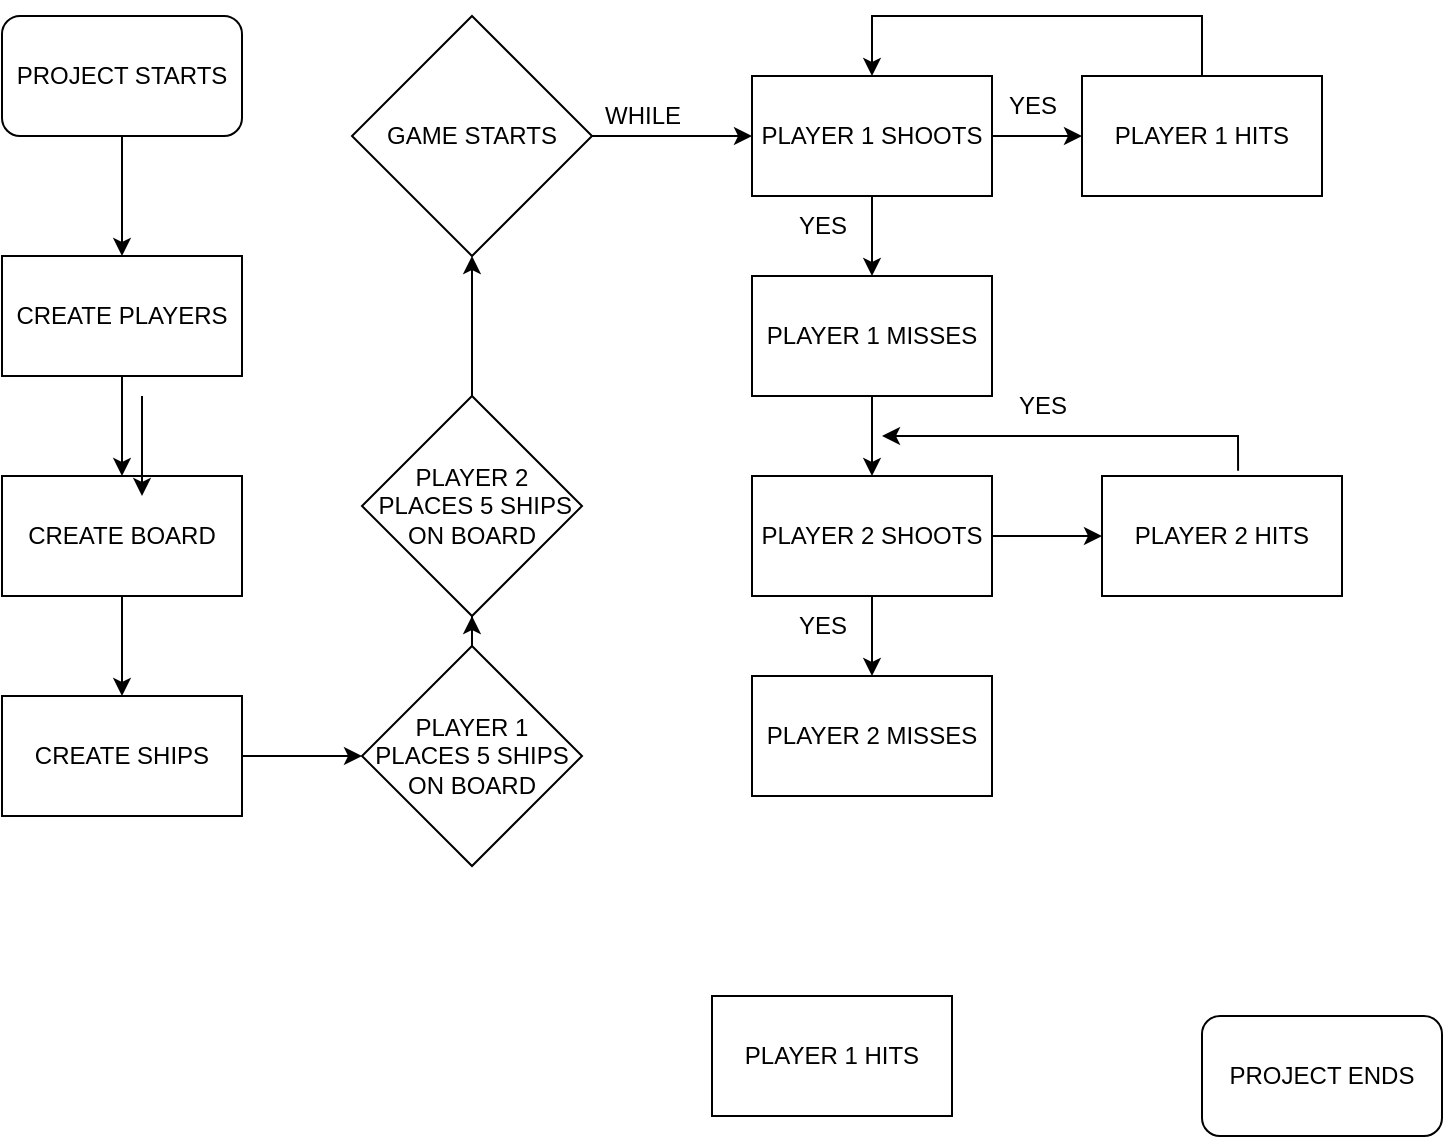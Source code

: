 <mxfile version="21.1.7" type="device">
  <diagram name="Page-1" id="ap8KMKJoZVzwejJ5fVCv">
    <mxGraphModel dx="1050" dy="545" grid="1" gridSize="10" guides="1" tooltips="1" connect="1" arrows="1" fold="1" page="1" pageScale="1" pageWidth="850" pageHeight="1100" math="0" shadow="0">
      <root>
        <mxCell id="0" />
        <mxCell id="1" parent="0" />
        <mxCell id="nP9M1XI74gTC-gEkKGo9-7" value="" style="edgeStyle=orthogonalEdgeStyle;rounded=0;orthogonalLoop=1;jettySize=auto;html=1;" edge="1" parent="1" source="nP9M1XI74gTC-gEkKGo9-1" target="nP9M1XI74gTC-gEkKGo9-4">
          <mxGeometry relative="1" as="geometry" />
        </mxCell>
        <mxCell id="nP9M1XI74gTC-gEkKGo9-1" value="PROJECT STARTS" style="rounded=1;whiteSpace=wrap;html=1;" vertex="1" parent="1">
          <mxGeometry x="80" y="20" width="120" height="60" as="geometry" />
        </mxCell>
        <mxCell id="nP9M1XI74gTC-gEkKGo9-2" value="PROJECT ENDS" style="rounded=1;whiteSpace=wrap;html=1;" vertex="1" parent="1">
          <mxGeometry x="680" y="520" width="120" height="60" as="geometry" />
        </mxCell>
        <mxCell id="nP9M1XI74gTC-gEkKGo9-9" value="" style="edgeStyle=orthogonalEdgeStyle;rounded=0;orthogonalLoop=1;jettySize=auto;html=1;" edge="1" parent="1" source="nP9M1XI74gTC-gEkKGo9-3" target="nP9M1XI74gTC-gEkKGo9-5">
          <mxGeometry relative="1" as="geometry" />
        </mxCell>
        <mxCell id="nP9M1XI74gTC-gEkKGo9-3" value="CREATE BOARD" style="rounded=0;whiteSpace=wrap;html=1;" vertex="1" parent="1">
          <mxGeometry x="80" y="250" width="120" height="60" as="geometry" />
        </mxCell>
        <mxCell id="nP9M1XI74gTC-gEkKGo9-8" value="" style="edgeStyle=orthogonalEdgeStyle;rounded=0;orthogonalLoop=1;jettySize=auto;html=1;" edge="1" parent="1" source="nP9M1XI74gTC-gEkKGo9-4" target="nP9M1XI74gTC-gEkKGo9-3">
          <mxGeometry relative="1" as="geometry" />
        </mxCell>
        <mxCell id="nP9M1XI74gTC-gEkKGo9-4" value="CREATE PLAYERS" style="rounded=0;whiteSpace=wrap;html=1;" vertex="1" parent="1">
          <mxGeometry x="80" y="140" width="120" height="60" as="geometry" />
        </mxCell>
        <mxCell id="nP9M1XI74gTC-gEkKGo9-11" value="" style="edgeStyle=orthogonalEdgeStyle;rounded=0;orthogonalLoop=1;jettySize=auto;html=1;" edge="1" parent="1" source="nP9M1XI74gTC-gEkKGo9-5">
          <mxGeometry relative="1" as="geometry">
            <mxPoint x="260" y="390" as="targetPoint" />
          </mxGeometry>
        </mxCell>
        <mxCell id="nP9M1XI74gTC-gEkKGo9-5" value="CREATE SHIPS" style="rounded=0;whiteSpace=wrap;html=1;" vertex="1" parent="1">
          <mxGeometry x="80" y="360" width="120" height="60" as="geometry" />
        </mxCell>
        <mxCell id="nP9M1XI74gTC-gEkKGo9-56" value="" style="edgeStyle=orthogonalEdgeStyle;rounded=0;orthogonalLoop=1;jettySize=auto;html=1;" edge="1" parent="1" source="nP9M1XI74gTC-gEkKGo9-6" target="nP9M1XI74gTC-gEkKGo9-26">
          <mxGeometry relative="1" as="geometry" />
        </mxCell>
        <mxCell id="nP9M1XI74gTC-gEkKGo9-59" value="" style="edgeStyle=orthogonalEdgeStyle;rounded=0;orthogonalLoop=1;jettySize=auto;html=1;" edge="1" parent="1" source="nP9M1XI74gTC-gEkKGo9-6" target="nP9M1XI74gTC-gEkKGo9-41">
          <mxGeometry relative="1" as="geometry" />
        </mxCell>
        <mxCell id="nP9M1XI74gTC-gEkKGo9-6" value="PLAYER 2 SHOOTS" style="rounded=0;whiteSpace=wrap;html=1;" vertex="1" parent="1">
          <mxGeometry x="455" y="250" width="120" height="60" as="geometry" />
        </mxCell>
        <mxCell id="nP9M1XI74gTC-gEkKGo9-16" value="" style="edgeStyle=orthogonalEdgeStyle;rounded=0;orthogonalLoop=1;jettySize=auto;html=1;" edge="1" parent="1" source="nP9M1XI74gTC-gEkKGo9-14" target="nP9M1XI74gTC-gEkKGo9-15">
          <mxGeometry relative="1" as="geometry" />
        </mxCell>
        <mxCell id="nP9M1XI74gTC-gEkKGo9-14" value="PLAYER 1&lt;br&gt;PLACES 5 SHIPS ON BOARD" style="rhombus;whiteSpace=wrap;html=1;" vertex="1" parent="1">
          <mxGeometry x="260" y="335" width="110" height="110" as="geometry" />
        </mxCell>
        <mxCell id="nP9M1XI74gTC-gEkKGo9-19" value="" style="edgeStyle=orthogonalEdgeStyle;rounded=0;orthogonalLoop=1;jettySize=auto;html=1;" edge="1" parent="1" source="nP9M1XI74gTC-gEkKGo9-15" target="nP9M1XI74gTC-gEkKGo9-18">
          <mxGeometry relative="1" as="geometry" />
        </mxCell>
        <mxCell id="nP9M1XI74gTC-gEkKGo9-15" value="PLAYER 2&lt;br&gt;&amp;nbsp;PLACES 5 SHIPS ON BOARD" style="rhombus;whiteSpace=wrap;html=1;" vertex="1" parent="1">
          <mxGeometry x="260" y="210" width="110" height="110" as="geometry" />
        </mxCell>
        <mxCell id="nP9M1XI74gTC-gEkKGo9-21" value="" style="edgeStyle=orthogonalEdgeStyle;rounded=0;orthogonalLoop=1;jettySize=auto;html=1;" edge="1" parent="1" source="nP9M1XI74gTC-gEkKGo9-18" target="nP9M1XI74gTC-gEkKGo9-20">
          <mxGeometry relative="1" as="geometry" />
        </mxCell>
        <mxCell id="nP9M1XI74gTC-gEkKGo9-18" value="GAME STARTS" style="rhombus;whiteSpace=wrap;html=1;" vertex="1" parent="1">
          <mxGeometry x="255" y="20" width="120" height="120" as="geometry" />
        </mxCell>
        <mxCell id="nP9M1XI74gTC-gEkKGo9-38" value="" style="edgeStyle=orthogonalEdgeStyle;rounded=0;orthogonalLoop=1;jettySize=auto;html=1;" edge="1" parent="1" source="nP9M1XI74gTC-gEkKGo9-20" target="nP9M1XI74gTC-gEkKGo9-24">
          <mxGeometry relative="1" as="geometry" />
        </mxCell>
        <mxCell id="nP9M1XI74gTC-gEkKGo9-54" value="" style="edgeStyle=orthogonalEdgeStyle;rounded=0;orthogonalLoop=1;jettySize=auto;html=1;" edge="1" parent="1" source="nP9M1XI74gTC-gEkKGo9-20" target="nP9M1XI74gTC-gEkKGo9-30">
          <mxGeometry relative="1" as="geometry" />
        </mxCell>
        <mxCell id="nP9M1XI74gTC-gEkKGo9-20" value="PLAYER 1 SHOOTS" style="whiteSpace=wrap;html=1;" vertex="1" parent="1">
          <mxGeometry x="455" y="50" width="120" height="60" as="geometry" />
        </mxCell>
        <mxCell id="nP9M1XI74gTC-gEkKGo9-23" value="WHILE" style="text;html=1;align=center;verticalAlign=middle;resizable=0;points=[];autosize=1;strokeColor=none;fillColor=none;" vertex="1" parent="1">
          <mxGeometry x="370" y="55" width="60" height="30" as="geometry" />
        </mxCell>
        <mxCell id="nP9M1XI74gTC-gEkKGo9-24" value="PLAYER 1 HITS" style="whiteSpace=wrap;html=1;" vertex="1" parent="1">
          <mxGeometry x="620" y="50" width="120" height="60" as="geometry" />
        </mxCell>
        <mxCell id="nP9M1XI74gTC-gEkKGo9-26" value="PLAYER 2&amp;nbsp;MISSES" style="whiteSpace=wrap;html=1;" vertex="1" parent="1">
          <mxGeometry x="455" y="350" width="120" height="60" as="geometry" />
        </mxCell>
        <mxCell id="nP9M1XI74gTC-gEkKGo9-28" value="PLAYER 1 HITS" style="whiteSpace=wrap;html=1;" vertex="1" parent="1">
          <mxGeometry x="435" y="510" width="120" height="60" as="geometry" />
        </mxCell>
        <mxCell id="nP9M1XI74gTC-gEkKGo9-55" value="" style="edgeStyle=orthogonalEdgeStyle;rounded=0;orthogonalLoop=1;jettySize=auto;html=1;" edge="1" parent="1" source="nP9M1XI74gTC-gEkKGo9-30" target="nP9M1XI74gTC-gEkKGo9-6">
          <mxGeometry relative="1" as="geometry" />
        </mxCell>
        <mxCell id="nP9M1XI74gTC-gEkKGo9-30" value="PLAYER 1 MISSES" style="whiteSpace=wrap;html=1;" vertex="1" parent="1">
          <mxGeometry x="455" y="150" width="120" height="60" as="geometry" />
        </mxCell>
        <mxCell id="nP9M1XI74gTC-gEkKGo9-37" value="YES" style="text;html=1;align=center;verticalAlign=middle;resizable=0;points=[];autosize=1;strokeColor=none;fillColor=none;" vertex="1" parent="1">
          <mxGeometry x="465" y="110" width="50" height="30" as="geometry" />
        </mxCell>
        <mxCell id="nP9M1XI74gTC-gEkKGo9-39" value="YES" style="text;html=1;align=center;verticalAlign=middle;resizable=0;points=[];autosize=1;strokeColor=none;fillColor=none;" vertex="1" parent="1">
          <mxGeometry x="570" y="50" width="50" height="30" as="geometry" />
        </mxCell>
        <mxCell id="nP9M1XI74gTC-gEkKGo9-41" value="PLAYER 2 HITS" style="whiteSpace=wrap;html=1;" vertex="1" parent="1">
          <mxGeometry x="630" y="250" width="120" height="60" as="geometry" />
        </mxCell>
        <mxCell id="nP9M1XI74gTC-gEkKGo9-43" value="" style="endArrow=classic;html=1;rounded=0;entryX=0.5;entryY=0;entryDx=0;entryDy=0;" edge="1" parent="1">
          <mxGeometry width="50" height="50" relative="1" as="geometry">
            <mxPoint x="680" y="50" as="sourcePoint" />
            <mxPoint x="515" y="50" as="targetPoint" />
            <Array as="points">
              <mxPoint x="680" y="20" />
              <mxPoint x="515" y="20" />
            </Array>
          </mxGeometry>
        </mxCell>
        <mxCell id="nP9M1XI74gTC-gEkKGo9-45" value="" style="edgeStyle=orthogonalEdgeStyle;rounded=0;orthogonalLoop=1;jettySize=auto;html=1;" edge="1" parent="1">
          <mxGeometry relative="1" as="geometry">
            <mxPoint x="150" y="210" as="sourcePoint" />
            <mxPoint x="150" y="260" as="targetPoint" />
            <Array as="points">
              <mxPoint x="150" y="220" />
              <mxPoint x="150" y="220" />
            </Array>
          </mxGeometry>
        </mxCell>
        <mxCell id="nP9M1XI74gTC-gEkKGo9-47" value="" style="endArrow=classic;html=1;rounded=0;exitX=0.567;exitY=-0.043;exitDx=0;exitDy=0;exitPerimeter=0;" edge="1" parent="1" source="nP9M1XI74gTC-gEkKGo9-41">
          <mxGeometry width="50" height="50" relative="1" as="geometry">
            <mxPoint x="695" y="260" as="sourcePoint" />
            <mxPoint x="520" y="230" as="targetPoint" />
            <Array as="points">
              <mxPoint x="698" y="230" />
              <mxPoint x="530" y="230" />
            </Array>
          </mxGeometry>
        </mxCell>
        <mxCell id="nP9M1XI74gTC-gEkKGo9-57" value="YES" style="text;html=1;align=center;verticalAlign=middle;resizable=0;points=[];autosize=1;strokeColor=none;fillColor=none;" vertex="1" parent="1">
          <mxGeometry x="465" y="310" width="50" height="30" as="geometry" />
        </mxCell>
        <mxCell id="nP9M1XI74gTC-gEkKGo9-58" value="YES" style="text;html=1;align=center;verticalAlign=middle;resizable=0;points=[];autosize=1;strokeColor=none;fillColor=none;" vertex="1" parent="1">
          <mxGeometry x="575" y="200" width="50" height="30" as="geometry" />
        </mxCell>
      </root>
    </mxGraphModel>
  </diagram>
</mxfile>
